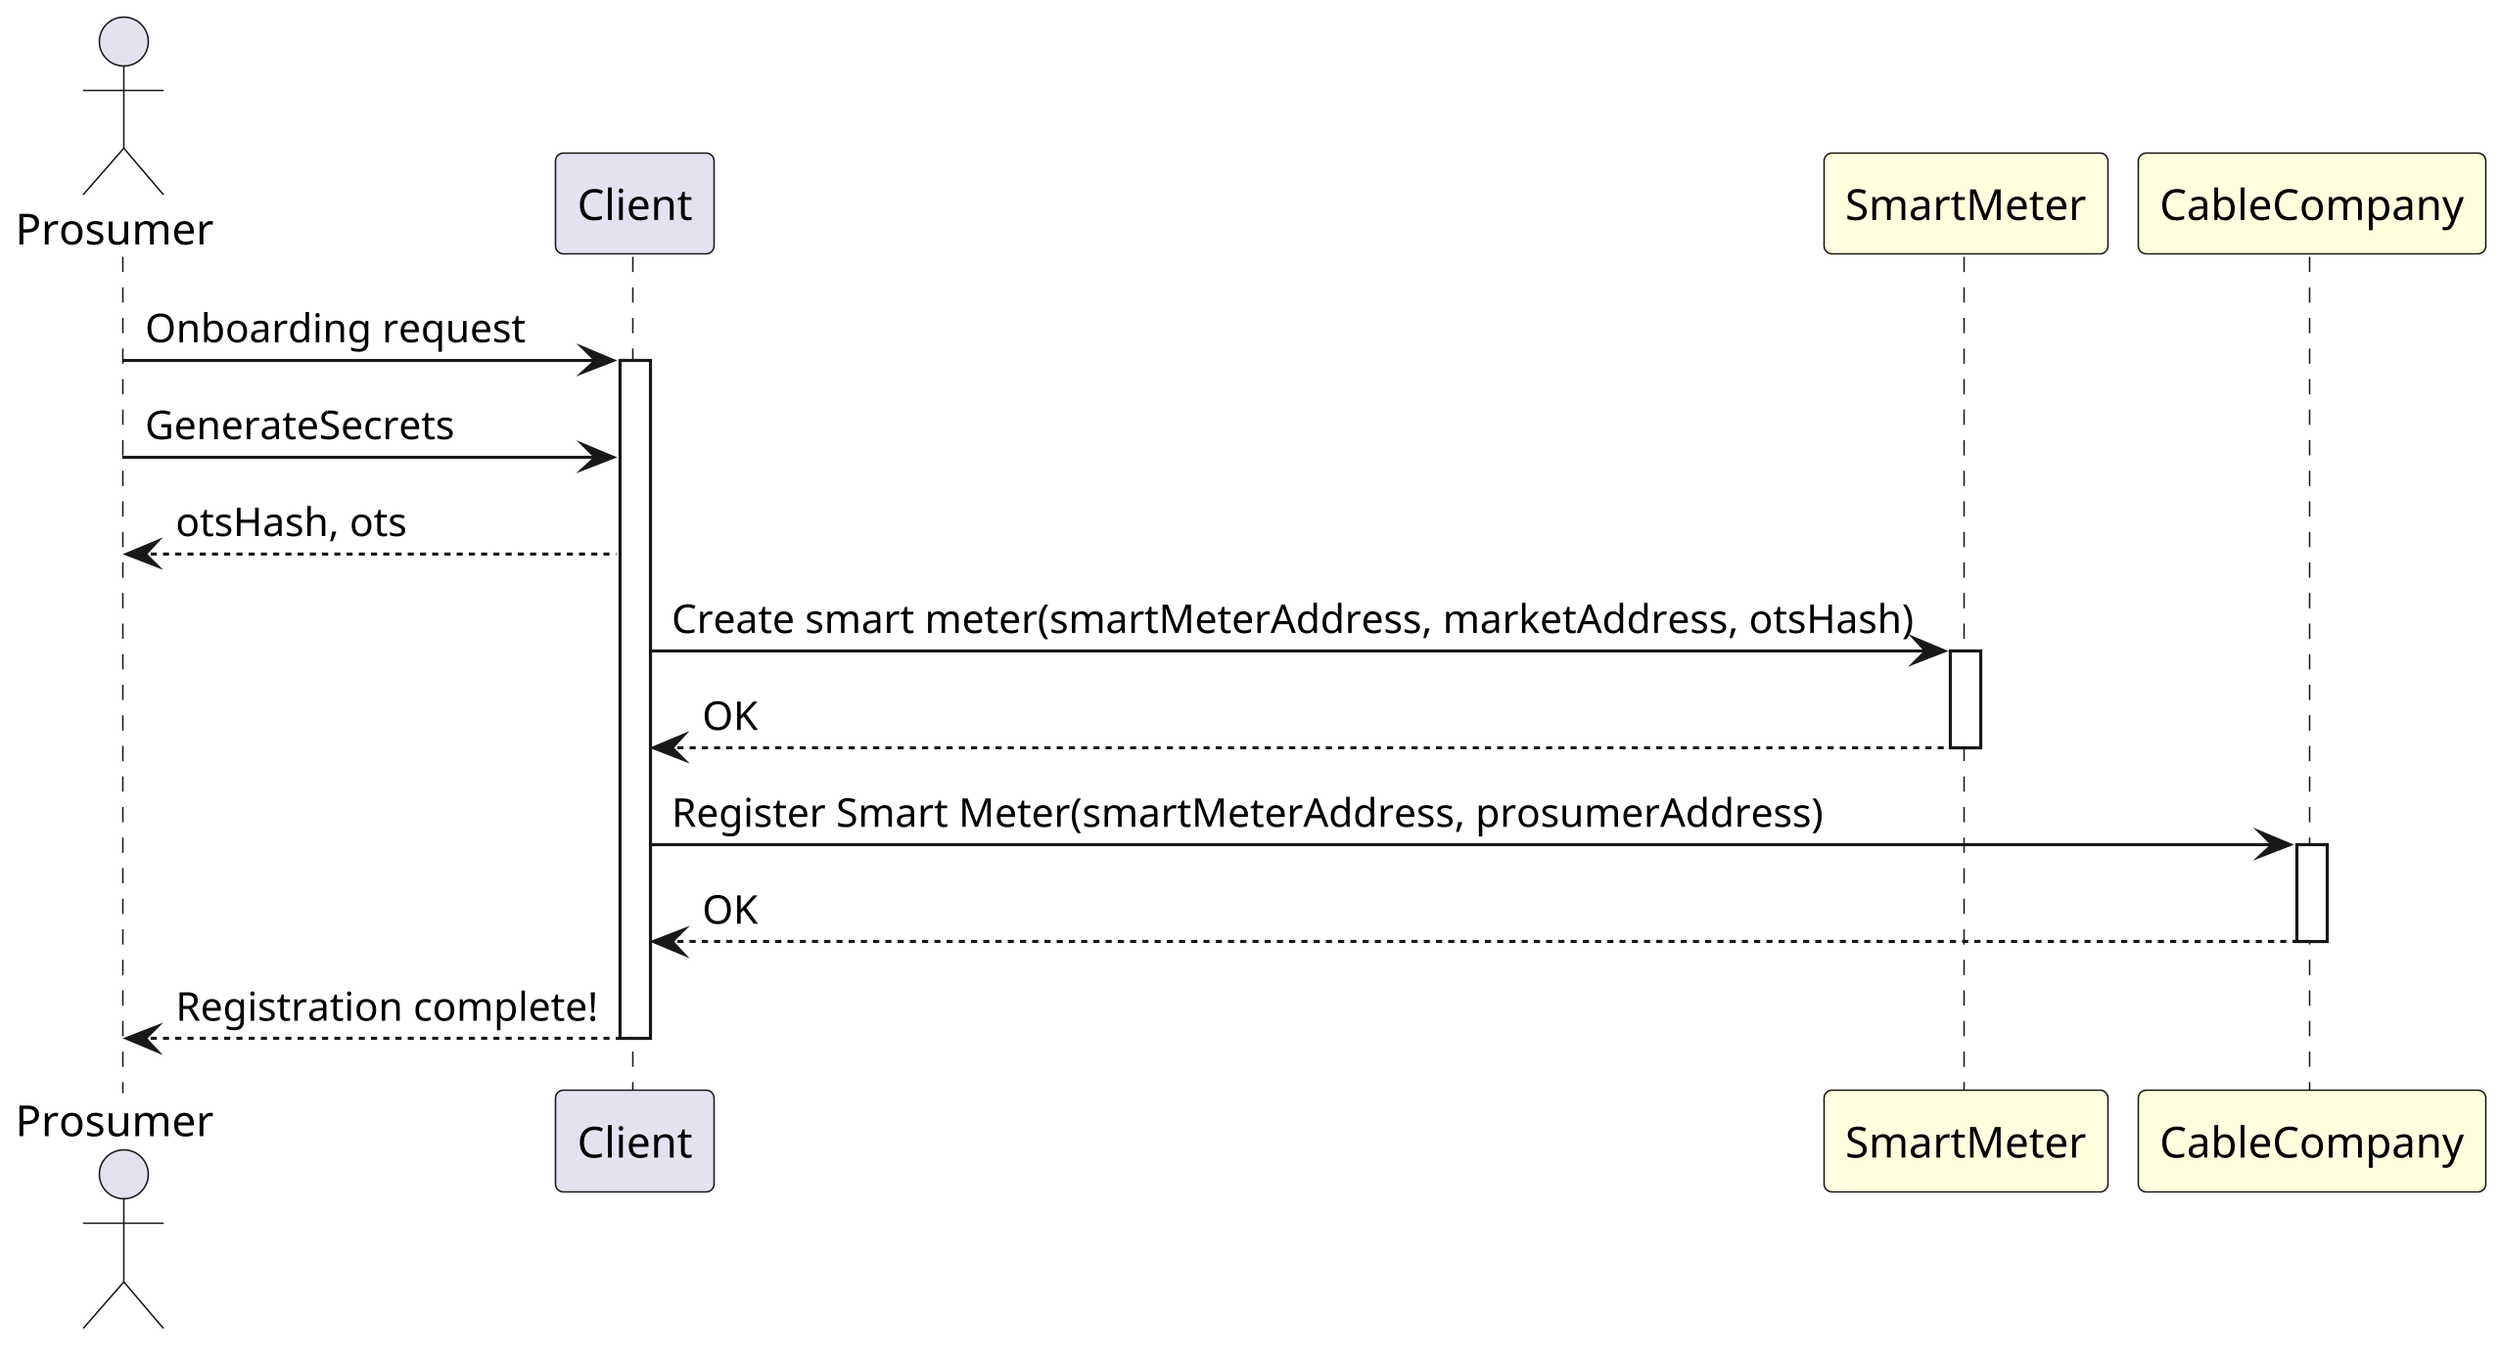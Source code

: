 @startuml
actor Prosumer
participant Client
participant SmartMeter #LightYellow
participant CableCompany #LightYellow

skinparam dpi 300

Prosumer -> Client ++: Onboarding request
Prosumer -> Client: GenerateSecrets
Client --> Prosumer: otsHash, ots
Client -> SmartMeter ++: Create smart meter(smartMeterAddress, marketAddress, otsHash)
SmartMeter --> Client --: OK
Client -> CableCompany ++: Register Smart Meter(smartMeterAddress, prosumerAddress)
CableCompany --> Client --: OK
Client --> Prosumer --: Registration complete!
@enduml
